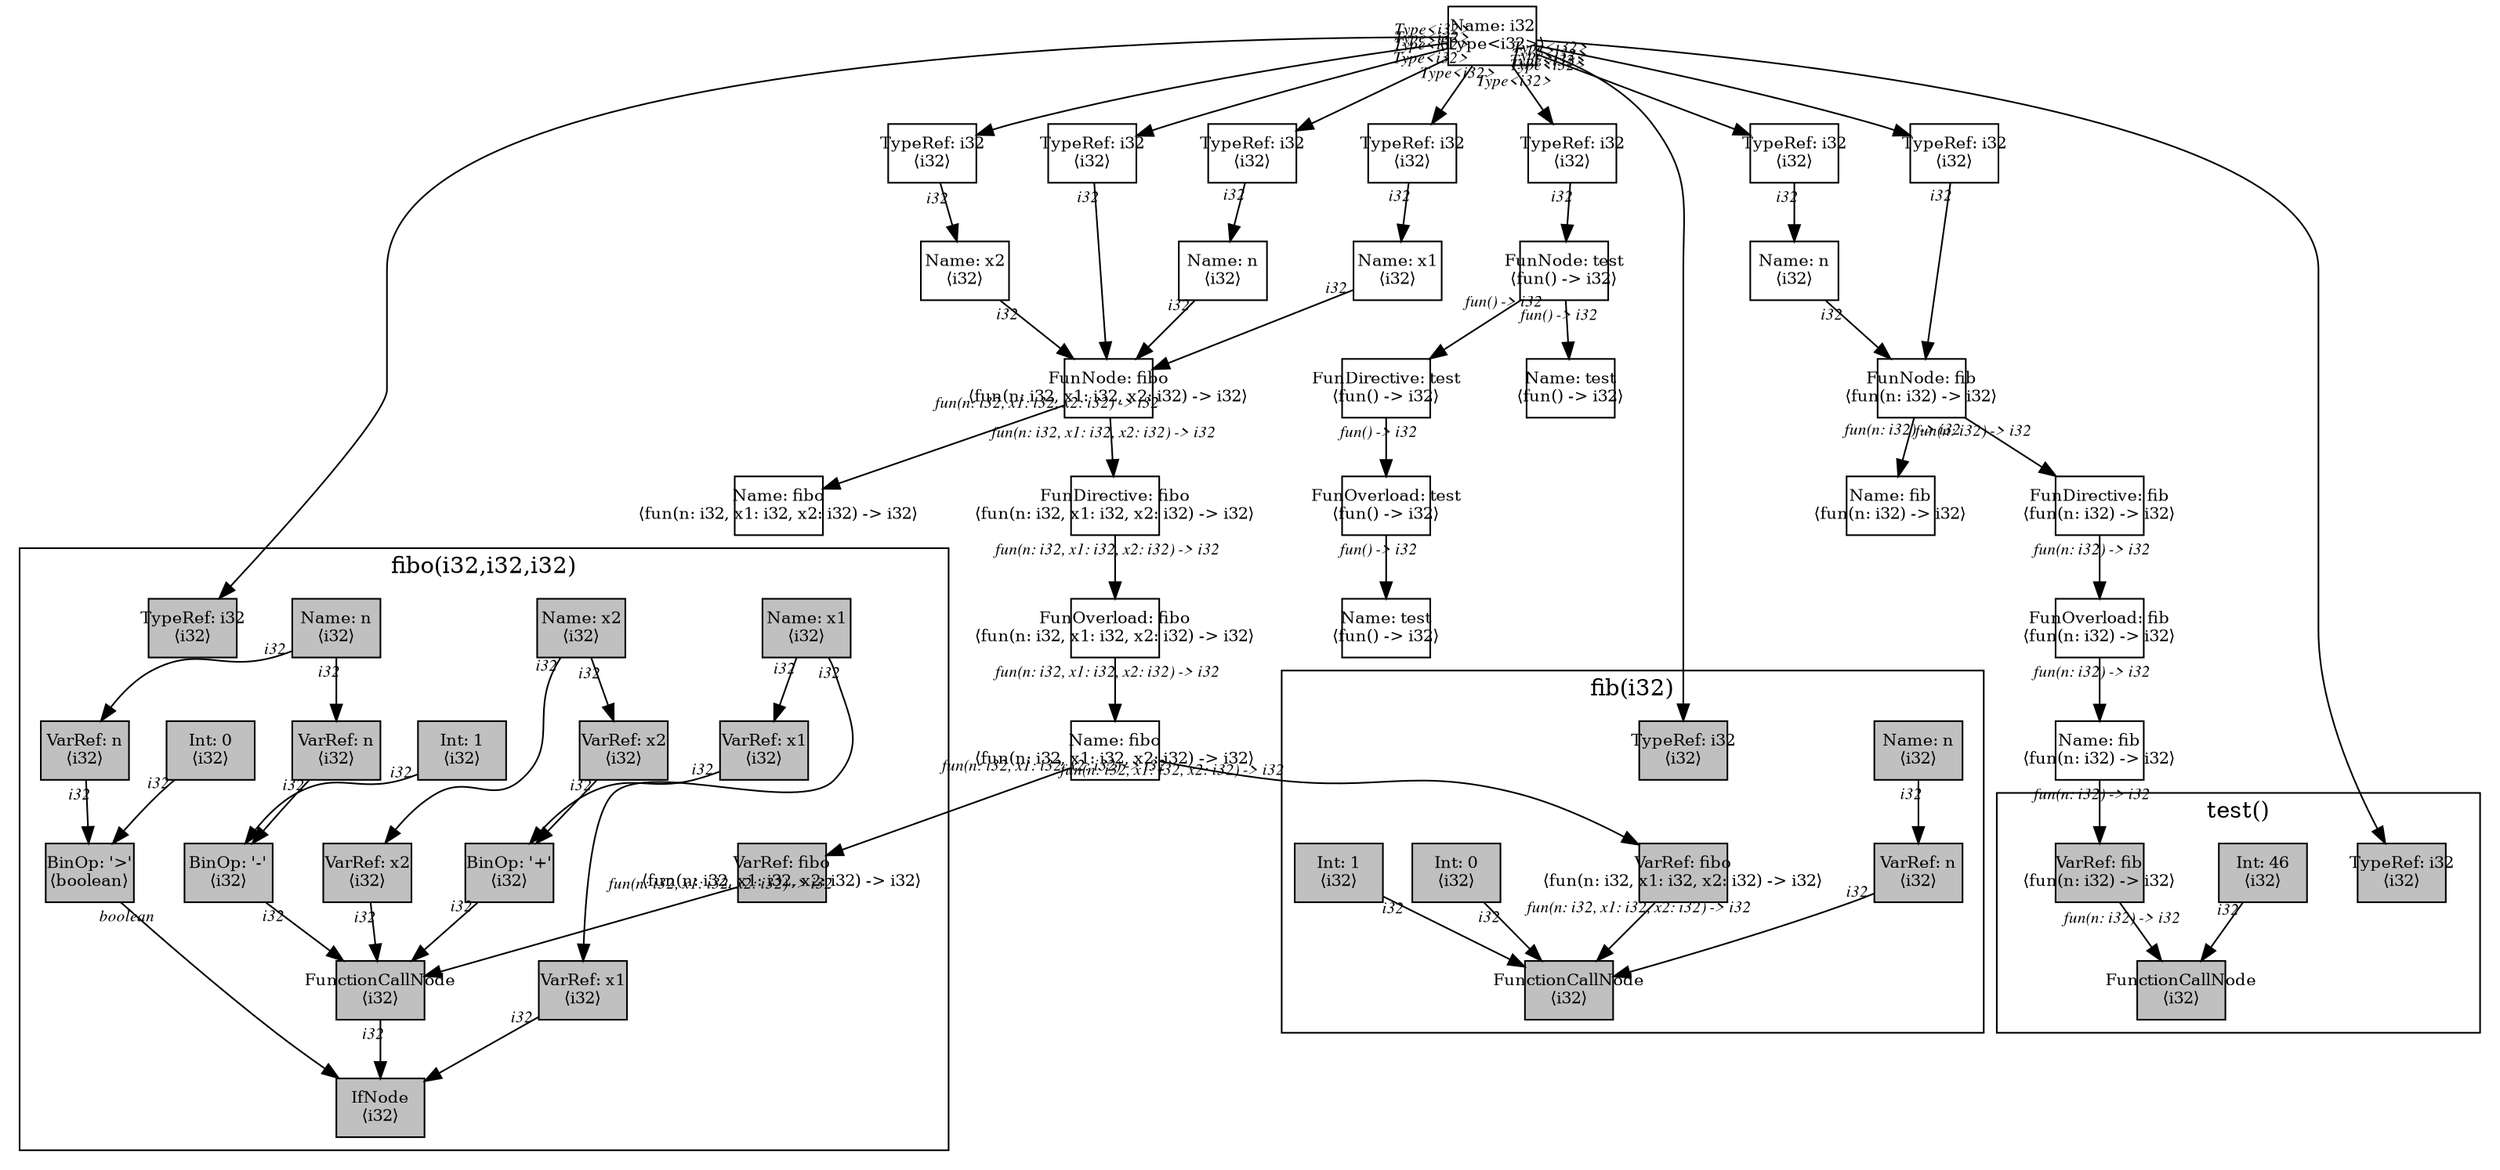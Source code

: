 digraph Document {
  node [shape=box,fixedsize=shape fontsize=10]
  1 [label="Name: i32\n⟨Type<i32>⟩", fillcolor=grey];
  2 [label="FunOverload: fibo\n⟨fun(n: i32, x1: i32, x2: i32) -> i32⟩", fillcolor=grey];
  3 [label="FunDirective: fibo\n⟨fun(n: i32, x1: i32, x2: i32) -> i32⟩", fillcolor=grey];
  4 [label="FunNode: fibo\n⟨fun(n: i32, x1: i32, x2: i32) -> i32⟩", fillcolor=grey];
  5 [label="TypeRef: i32\n⟨i32⟩", fillcolor=grey];
  6 [label="Name: n\n⟨i32⟩", fillcolor=grey];
  7 [label="TypeRef: i32\n⟨i32⟩", fillcolor=grey];
  8 [label="Name: x1\n⟨i32⟩", fillcolor=grey];
  9 [label="TypeRef: i32\n⟨i32⟩", fillcolor=grey];
  10 [label="Name: x2\n⟨i32⟩", fillcolor=grey];
  11 [label="TypeRef: i32\n⟨i32⟩", fillcolor=grey];
  12 [label="Name: fibo\n⟨fun(n: i32, x1: i32, x2: i32) -> i32⟩", fillcolor=grey];
  13 [label="Name: fibo\n⟨fun(n: i32, x1: i32, x2: i32) -> i32⟩", fillcolor=grey];
  14 [label="FunOverload: fib\n⟨fun(n: i32) -> i32⟩", fillcolor=grey];
  15 [label="FunDirective: fib\n⟨fun(n: i32) -> i32⟩", fillcolor=grey];
  16 [label="FunNode: fib\n⟨fun(n: i32) -> i32⟩", fillcolor=grey];
  17 [label="TypeRef: i32\n⟨i32⟩", fillcolor=grey];
  18 [label="Name: n\n⟨i32⟩", fillcolor=grey];
  19 [label="TypeRef: i32\n⟨i32⟩", fillcolor=grey];
  20 [label="Name: fib\n⟨fun(n: i32) -> i32⟩", fillcolor=grey];
  21 [label="Name: fib\n⟨fun(n: i32) -> i32⟩", fillcolor=grey];
  22 [label="FunOverload: test\n⟨fun() -> i32⟩", fillcolor=grey];
  23 [label="FunDirective: test\n⟨fun() -> i32⟩", fillcolor=grey];
  24 [label="FunNode: test\n⟨fun() -> i32⟩", fillcolor=grey];
  25 [label="TypeRef: i32\n⟨i32⟩", fillcolor=grey];
  26 [label="Name: test\n⟨fun() -> i32⟩", fillcolor=grey];
  27 [label="Name: test\n⟨fun() -> i32⟩", fillcolor=grey];
  subgraph cluster0 {
    node [style=filled, fillcolor=grey];
    28 [label="Name: n\n⟨i32⟩", fillcolor=grey];
    29 [label="Name: x1\n⟨i32⟩", fillcolor=grey];
    30 [label="Name: x2\n⟨i32⟩", fillcolor=grey];
    31 [label="IfNode\n⟨i32⟩", fillcolor=grey];
    32 [label="FunctionCallNode\n⟨i32⟩", fillcolor=grey];
    33 [label="VarRef: fibo\n⟨fun(n: i32, x1: i32, x2: i32) -> i32⟩", fillcolor=grey];
    34 [label="BinOp: '-'\n⟨i32⟩", fillcolor=grey];
    35 [label="VarRef: n\n⟨i32⟩", fillcolor=grey];
    36 [label="Int: 1\n⟨i32⟩", fillcolor=grey];
    37 [label="VarRef: x2\n⟨i32⟩", fillcolor=grey];
    38 [label="BinOp: '+'\n⟨i32⟩", fillcolor=grey];
    39 [label="VarRef: x1\n⟨i32⟩", fillcolor=grey];
    40 [label="VarRef: x2\n⟨i32⟩", fillcolor=grey];
    41 [label="BinOp: '>'\n⟨boolean⟩", fillcolor=grey];
    42 [label="VarRef: n\n⟨i32⟩", fillcolor=grey];
    43 [label="Int: 0\n⟨i32⟩", fillcolor=grey];
    44 [label="VarRef: x1\n⟨i32⟩", fillcolor=grey];
    45 [label="TypeRef: i32\n⟨i32⟩", fillcolor=grey];
    28 -> 35[taillabel="i32" labeldistance="1" fontname="times  italic" fontsize = 10 color="black" ];
    28 -> 42[taillabel="i32" labeldistance="1" fontname="times  italic" fontsize = 10 color="black" ];
    29 -> 39[taillabel="i32" labeldistance="1" fontname="times  italic" fontsize = 10 color="black" ];
    29 -> 44[taillabel="i32" labeldistance="1" fontname="times  italic" fontsize = 10 color="black" ];
    30 -> 37[taillabel="i32" labeldistance="1" fontname="times  italic" fontsize = 10 color="black" ];
    30 -> 40[taillabel="i32" labeldistance="1" fontname="times  italic" fontsize = 10 color="black" ];
    32 -> 31[taillabel="i32" labeldistance="1" fontname="times  italic" fontsize = 10 color="black" ];
    33 -> 32[taillabel="fun(n: i32, x1: i32, x2: i32) -> i32" labeldistance="1" fontname="times  italic" fontsize = 10 color="black" ];
    34 -> 32[taillabel="i32" labeldistance="1" fontname="times  italic" fontsize = 10 color="black" ];
    35 -> 34[taillabel="i32" labeldistance="1" fontname="times  italic" fontsize = 10 color="black" ];
    36 -> 34[taillabel="i32" labeldistance="1" fontname="times  italic" fontsize = 10 color="black" ];
    37 -> 32[taillabel="i32" labeldistance="1" fontname="times  italic" fontsize = 10 color="black" ];
    38 -> 32[taillabel="i32" labeldistance="1" fontname="times  italic" fontsize = 10 color="black" ];
    39 -> 38[taillabel="i32" labeldistance="1" fontname="times  italic" fontsize = 10 color="black" ];
    40 -> 38[taillabel="i32" labeldistance="1" fontname="times  italic" fontsize = 10 color="black" ];
    41 -> 31[taillabel="boolean" labeldistance="1" fontname="times  italic" fontsize = 10 color="black" ];
    42 -> 41[taillabel="i32" labeldistance="1" fontname="times  italic" fontsize = 10 color="black" ];
    43 -> 41[taillabel="i32" labeldistance="1" fontname="times  italic" fontsize = 10 color="black" ];
    44 -> 31[taillabel="i32" labeldistance="1" fontname="times  italic" fontsize = 10 color="black" ];
  label = "fibo(i32,i32,i32)";
}
  subgraph cluster1 {
    node [style=filled, fillcolor=grey];
    46 [label="Name: n\n⟨i32⟩", fillcolor=grey];
    47 [label="FunctionCallNode\n⟨i32⟩", fillcolor=grey];
    48 [label="VarRef: fibo\n⟨fun(n: i32, x1: i32, x2: i32) -> i32⟩", fillcolor=grey];
    49 [label="VarRef: n\n⟨i32⟩", fillcolor=grey];
    50 [label="Int: 0\n⟨i32⟩", fillcolor=grey];
    51 [label="Int: 1\n⟨i32⟩", fillcolor=grey];
    52 [label="TypeRef: i32\n⟨i32⟩", fillcolor=grey];
    46 -> 49[taillabel="i32" labeldistance="1" fontname="times  italic" fontsize = 10 color="black" ];
    48 -> 47[taillabel="fun(n: i32, x1: i32, x2: i32) -> i32" labeldistance="1" fontname="times  italic" fontsize = 10 color="black" ];
    49 -> 47[taillabel="i32" labeldistance="1" fontname="times  italic" fontsize = 10 color="black" ];
    50 -> 47[taillabel="i32" labeldistance="1" fontname="times  italic" fontsize = 10 color="black" ];
    51 -> 47[taillabel="i32" labeldistance="1" fontname="times  italic" fontsize = 10 color="black" ];
  label = "fib(i32)";
}
  subgraph cluster2 {
    node [style=filled, fillcolor=grey];
    53 [label="FunctionCallNode\n⟨i32⟩", fillcolor=grey];
    54 [label="VarRef: fib\n⟨fun(n: i32) -> i32⟩", fillcolor=grey];
    55 [label="Int: 46\n⟨i32⟩", fillcolor=grey];
    56 [label="TypeRef: i32\n⟨i32⟩", fillcolor=grey];
    54 -> 53[taillabel="fun(n: i32) -> i32" labeldistance="1" fontname="times  italic" fontsize = 10 color="black" ];
    55 -> 53[taillabel="i32" labeldistance="1" fontname="times  italic" fontsize = 10 color="black" ];
  label = "test()";
}
  1 -> 5[taillabel="Type<i32>" labeldistance="1" fontname="times  italic" fontsize = 10 color="black" ];
  1 -> 7[taillabel="Type<i32>" labeldistance="1" fontname="times  italic" fontsize = 10 color="black" ];
  1 -> 9[taillabel="Type<i32>" labeldistance="1" fontname="times  italic" fontsize = 10 color="black" ];
  1 -> 11[taillabel="Type<i32>" labeldistance="1" fontname="times  italic" fontsize = 10 color="black" ];
  1 -> 17[taillabel="Type<i32>" labeldistance="1" fontname="times  italic" fontsize = 10 color="black" ];
  1 -> 19[taillabel="Type<i32>" labeldistance="1" fontname="times  italic" fontsize = 10 color="black" ];
  1 -> 25[taillabel="Type<i32>" labeldistance="1" fontname="times  italic" fontsize = 10 color="black" ];
  1 -> 45[taillabel="Type<i32>" labeldistance="1" fontname="times  italic" fontsize = 10 color="black" ];
  1 -> 52[taillabel="Type<i32>" labeldistance="1" fontname="times  italic" fontsize = 10 color="black" ];
  1 -> 56[taillabel="Type<i32>" labeldistance="1" fontname="times  italic" fontsize = 10 color="black" ];
  2 -> 13[taillabel="fun(n: i32, x1: i32, x2: i32) -> i32" labeldistance="1" fontname="times  italic" fontsize = 10 color="black" ];
  3 -> 2[taillabel="fun(n: i32, x1: i32, x2: i32) -> i32" labeldistance="1" fontname="times  italic" fontsize = 10 color="black" ];
  4 -> 12[taillabel="fun(n: i32, x1: i32, x2: i32) -> i32" labeldistance="1" fontname="times  italic" fontsize = 10 color="black" ];
  4 -> 3[taillabel="fun(n: i32, x1: i32, x2: i32) -> i32" labeldistance="1" fontname="times  italic" fontsize = 10 color="black" ];
  5 -> 6[taillabel="i32" labeldistance="1" fontname="times  italic" fontsize = 10 color="black" ];
  6 -> 4[taillabel="i32" labeldistance="1" fontname="times  italic" fontsize = 10 color="black" ];
  7 -> 8[taillabel="i32" labeldistance="1" fontname="times  italic" fontsize = 10 color="black" ];
  8 -> 4[taillabel="i32" labeldistance="1" fontname="times  italic" fontsize = 10 color="black" ];
  9 -> 10[taillabel="i32" labeldistance="1" fontname="times  italic" fontsize = 10 color="black" ];
  10 -> 4[taillabel="i32" labeldistance="1" fontname="times  italic" fontsize = 10 color="black" ];
  11 -> 4[taillabel="i32" labeldistance="1" fontname="times  italic" fontsize = 10 color="black" ];
  13 -> 33[taillabel="fun(n: i32, x1: i32, x2: i32) -> i32" labeldistance="1" fontname="times  italic" fontsize = 10 color="black" ];
  13 -> 48[taillabel="fun(n: i32, x1: i32, x2: i32) -> i32" labeldistance="1" fontname="times  italic" fontsize = 10 color="black" ];
  14 -> 21[taillabel="fun(n: i32) -> i32" labeldistance="1" fontname="times  italic" fontsize = 10 color="black" ];
  15 -> 14[taillabel="fun(n: i32) -> i32" labeldistance="1" fontname="times  italic" fontsize = 10 color="black" ];
  16 -> 20[taillabel="fun(n: i32) -> i32" labeldistance="1" fontname="times  italic" fontsize = 10 color="black" ];
  16 -> 15[taillabel="fun(n: i32) -> i32" labeldistance="1" fontname="times  italic" fontsize = 10 color="black" ];
  17 -> 18[taillabel="i32" labeldistance="1" fontname="times  italic" fontsize = 10 color="black" ];
  18 -> 16[taillabel="i32" labeldistance="1" fontname="times  italic" fontsize = 10 color="black" ];
  19 -> 16[taillabel="i32" labeldistance="1" fontname="times  italic" fontsize = 10 color="black" ];
  21 -> 54[taillabel="fun(n: i32) -> i32" labeldistance="1" fontname="times  italic" fontsize = 10 color="black" ];
  22 -> 27[taillabel="fun() -> i32" labeldistance="1" fontname="times  italic" fontsize = 10 color="black" ];
  23 -> 22[taillabel="fun() -> i32" labeldistance="1" fontname="times  italic" fontsize = 10 color="black" ];
  24 -> 26[taillabel="fun() -> i32" labeldistance="1" fontname="times  italic" fontsize = 10 color="black" ];
  24 -> 23[taillabel="fun() -> i32" labeldistance="1" fontname="times  italic" fontsize = 10 color="black" ];
  25 -> 24[taillabel="i32" labeldistance="1" fontname="times  italic" fontsize = 10 color="black" ];
  label="";
}

